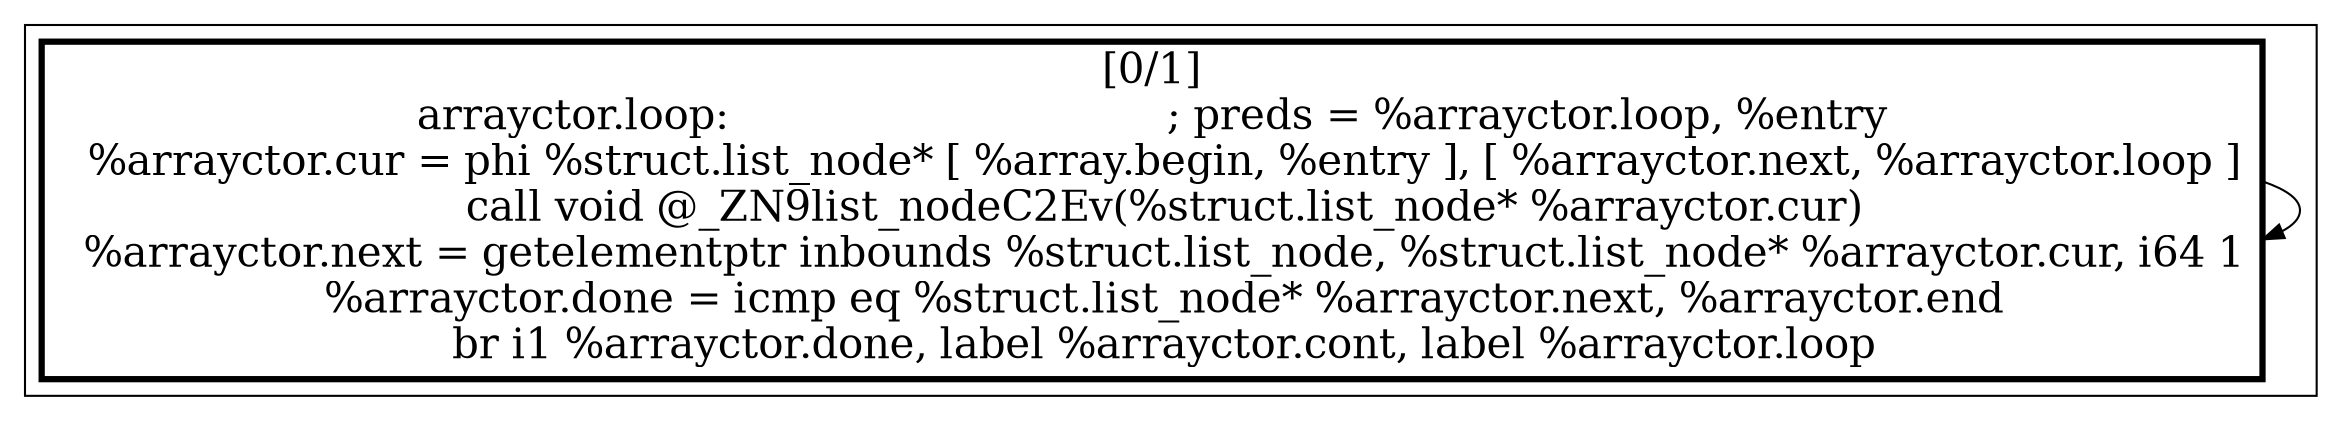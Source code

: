 
digraph G {





subgraph cluster0 {


node128 [penwidth=3.0,fontsize=20,shape=rectangle,label="[0/1]
arrayctor.loop:                                   ; preds = %arrayctor.loop, %entry
  %arrayctor.cur = phi %struct.list_node* [ %array.begin, %entry ], [ %arrayctor.next, %arrayctor.loop ]
  call void @_ZN9list_nodeC2Ev(%struct.list_node* %arrayctor.cur)
  %arrayctor.next = getelementptr inbounds %struct.list_node, %struct.list_node* %arrayctor.cur, i64 1
  %arrayctor.done = icmp eq %struct.list_node* %arrayctor.next, %arrayctor.end
  br i1 %arrayctor.done, label %arrayctor.cont, label %arrayctor.loop
" ]

node128->node128 [ ]


}

}
